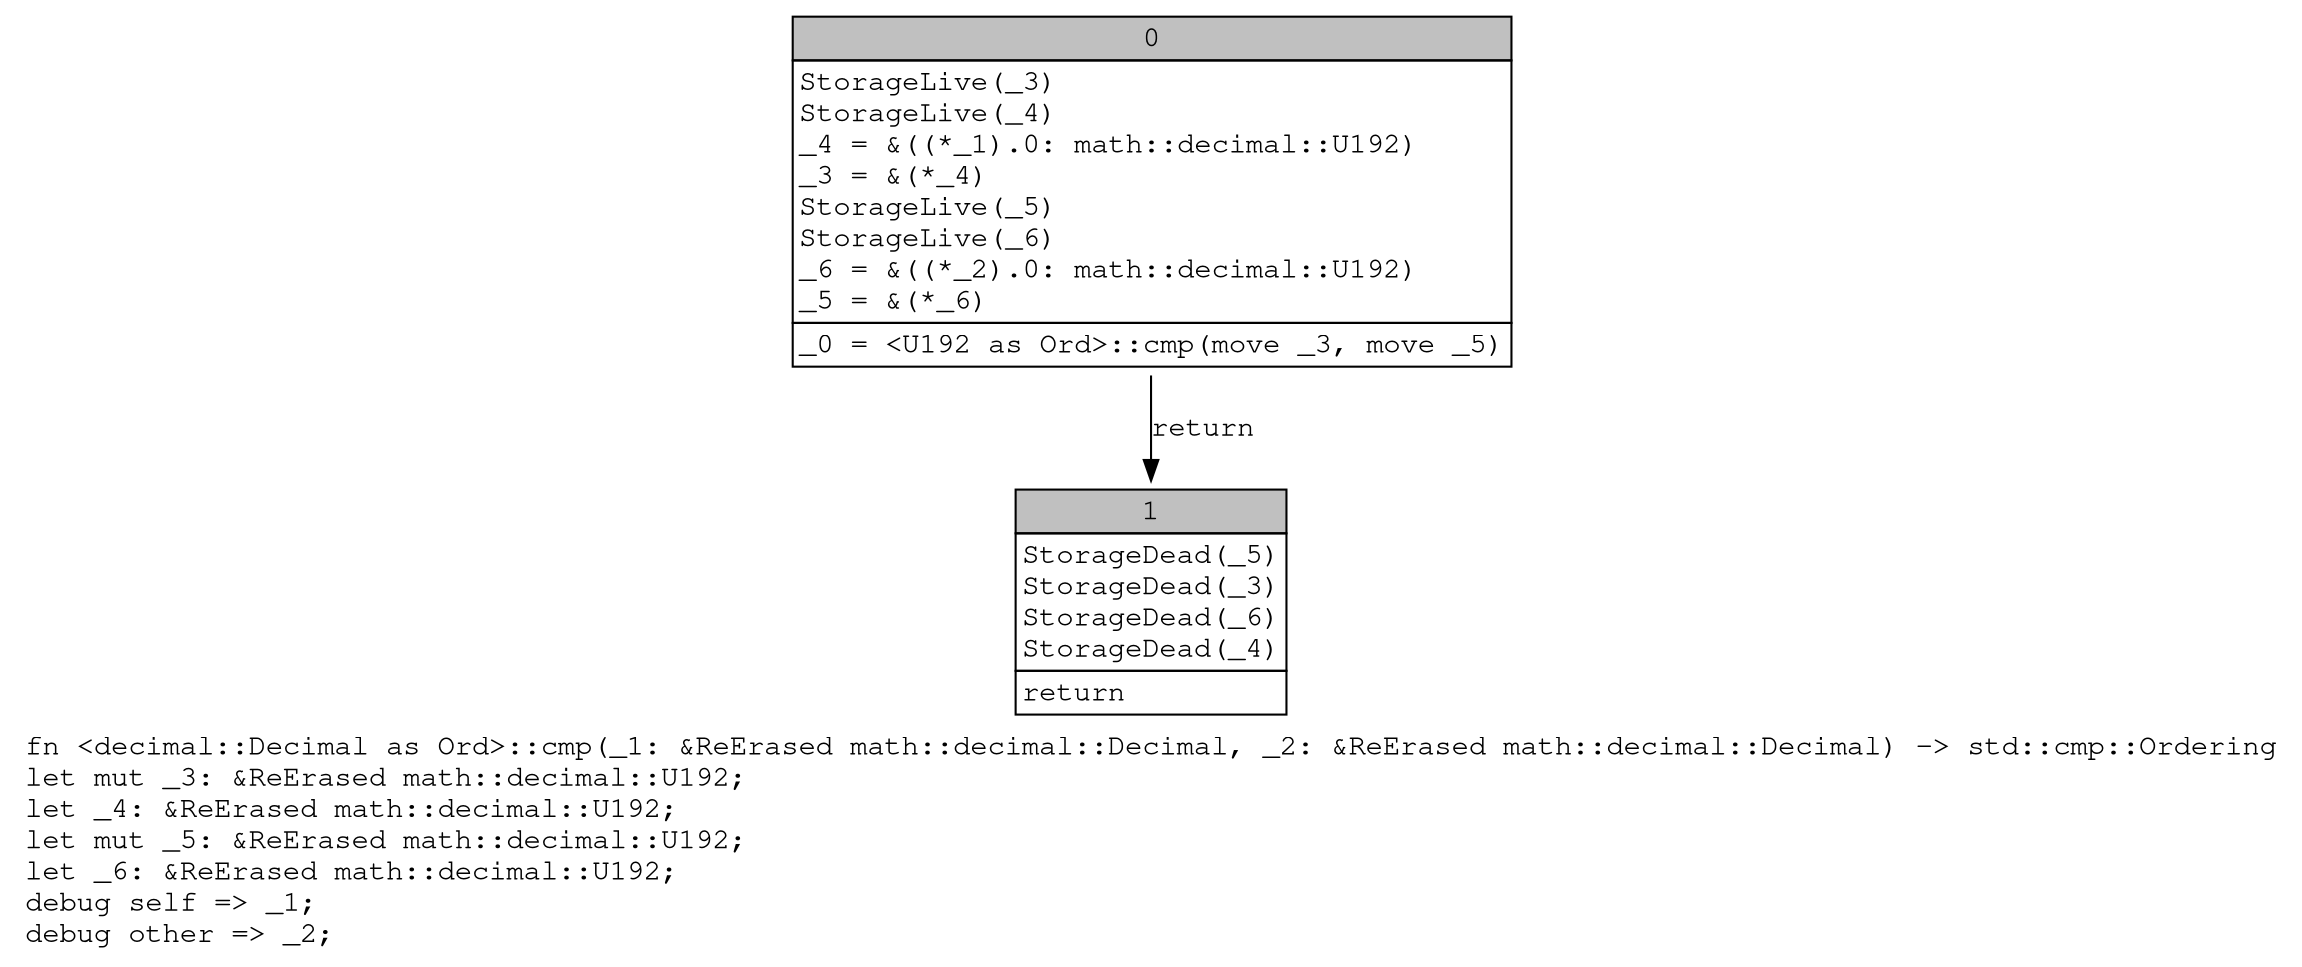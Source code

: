digraph Mir_0_1306 {
    graph [fontname="Courier, monospace"];
    node [fontname="Courier, monospace"];
    edge [fontname="Courier, monospace"];
    label=<fn &lt;decimal::Decimal as Ord&gt;::cmp(_1: &amp;ReErased math::decimal::Decimal, _2: &amp;ReErased math::decimal::Decimal) -&gt; std::cmp::Ordering<br align="left"/>let mut _3: &amp;ReErased math::decimal::U192;<br align="left"/>let _4: &amp;ReErased math::decimal::U192;<br align="left"/>let mut _5: &amp;ReErased math::decimal::U192;<br align="left"/>let _6: &amp;ReErased math::decimal::U192;<br align="left"/>debug self =&gt; _1;<br align="left"/>debug other =&gt; _2;<br align="left"/>>;
    bb0__0_1306 [shape="none", label=<<table border="0" cellborder="1" cellspacing="0"><tr><td bgcolor="gray" align="center" colspan="1">0</td></tr><tr><td align="left" balign="left">StorageLive(_3)<br/>StorageLive(_4)<br/>_4 = &amp;((*_1).0: math::decimal::U192)<br/>_3 = &amp;(*_4)<br/>StorageLive(_5)<br/>StorageLive(_6)<br/>_6 = &amp;((*_2).0: math::decimal::U192)<br/>_5 = &amp;(*_6)<br/></td></tr><tr><td align="left">_0 = &lt;U192 as Ord&gt;::cmp(move _3, move _5)</td></tr></table>>];
    bb1__0_1306 [shape="none", label=<<table border="0" cellborder="1" cellspacing="0"><tr><td bgcolor="gray" align="center" colspan="1">1</td></tr><tr><td align="left" balign="left">StorageDead(_5)<br/>StorageDead(_3)<br/>StorageDead(_6)<br/>StorageDead(_4)<br/></td></tr><tr><td align="left">return</td></tr></table>>];
    bb0__0_1306 -> bb1__0_1306 [label="return"];
}

